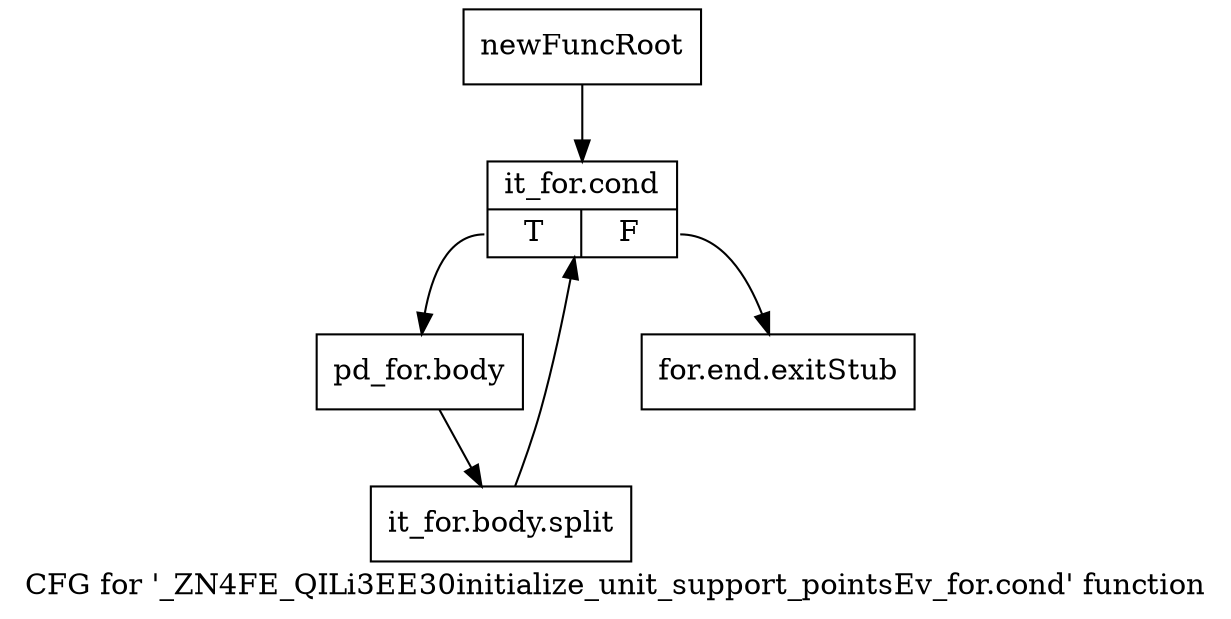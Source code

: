 digraph "CFG for '_ZN4FE_QILi3EE30initialize_unit_support_pointsEv_for.cond' function" {
	label="CFG for '_ZN4FE_QILi3EE30initialize_unit_support_pointsEv_for.cond' function";

	Node0x90ec070 [shape=record,label="{newFuncRoot}"];
	Node0x90ec070 -> Node0x90ec110;
	Node0x90ec0c0 [shape=record,label="{for.end.exitStub}"];
	Node0x90ec110 [shape=record,label="{it_for.cond|{<s0>T|<s1>F}}"];
	Node0x90ec110:s0 -> Node0x90ec160;
	Node0x90ec110:s1 -> Node0x90ec0c0;
	Node0x90ec160 [shape=record,label="{pd_for.body}"];
	Node0x90ec160 -> Node0xc5e26a0;
	Node0xc5e26a0 [shape=record,label="{it_for.body.split}"];
	Node0xc5e26a0 -> Node0x90ec110;
}
